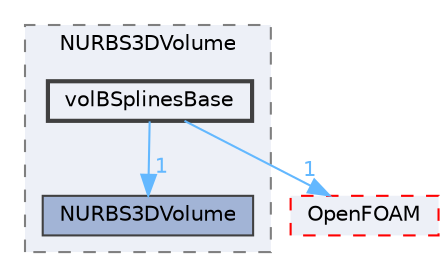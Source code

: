 digraph "src/optimisation/adjointOptimisation/adjoint/parameterization/NURBS/NURBS3DVolume/volBSplinesBase"
{
 // LATEX_PDF_SIZE
  bgcolor="transparent";
  edge [fontname=Helvetica,fontsize=10,labelfontname=Helvetica,labelfontsize=10];
  node [fontname=Helvetica,fontsize=10,shape=box,height=0.2,width=0.4];
  compound=true
  subgraph clusterdir_51d3ac40deae63dc5bcad6c091ae8c81 {
    graph [ bgcolor="#edf0f7", pencolor="grey50", label="NURBS3DVolume", fontname=Helvetica,fontsize=10 style="filled,dashed", URL="dir_51d3ac40deae63dc5bcad6c091ae8c81.html",tooltip=""]
  dir_cd44b5e9a6ef99782c8d75cd1170243c [label="NURBS3DVolume", fillcolor="#a2b4d6", color="grey25", style="filled", URL="dir_cd44b5e9a6ef99782c8d75cd1170243c.html",tooltip=""];
  dir_65c841c495101d4bc1d9fe772b2a90ea [label="volBSplinesBase", fillcolor="#edf0f7", color="grey25", style="filled,bold", URL="dir_65c841c495101d4bc1d9fe772b2a90ea.html",tooltip=""];
  }
  dir_c5473ff19b20e6ec4dfe5c310b3778a8 [label="OpenFOAM", fillcolor="#edf0f7", color="red", style="filled,dashed", URL="dir_c5473ff19b20e6ec4dfe5c310b3778a8.html",tooltip=""];
  dir_65c841c495101d4bc1d9fe772b2a90ea->dir_c5473ff19b20e6ec4dfe5c310b3778a8 [headlabel="1", labeldistance=1.5 headhref="dir_004294_002695.html" href="dir_004294_002695.html" color="steelblue1" fontcolor="steelblue1"];
  dir_65c841c495101d4bc1d9fe772b2a90ea->dir_cd44b5e9a6ef99782c8d75cd1170243c [headlabel="1", labeldistance=1.5 headhref="dir_004294_002638.html" href="dir_004294_002638.html" color="steelblue1" fontcolor="steelblue1"];
}
